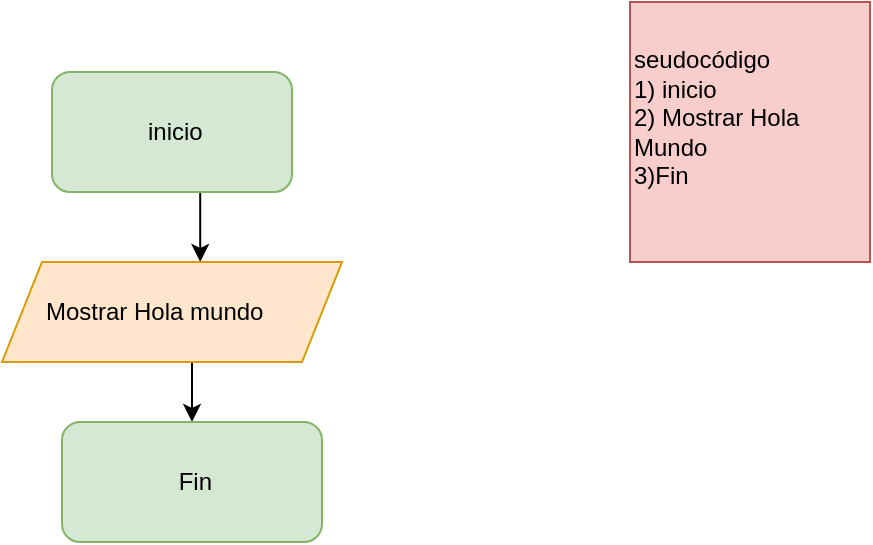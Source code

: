 <mxfile version="13.7.5" type="github">
  <diagram id="q69a2SAhFeMrS_nGpUyQ" name="Page-1">
    <mxGraphModel dx="526" dy="482" grid="1" gridSize="10" guides="1" tooltips="1" connect="1" arrows="1" fold="1" page="1" pageScale="1" pageWidth="827" pageHeight="1169" math="0" shadow="0">
      <root>
        <mxCell id="0" />
        <mxCell id="1" parent="0" />
        <mxCell id="ho8g8njOf52mbjShRIB9-1" value="&lt;font style=&quot;vertical-align: inherit&quot;&gt;&lt;font style=&quot;vertical-align: inherit&quot;&gt;&lt;font style=&quot;vertical-align: inherit&quot;&gt;&lt;font style=&quot;vertical-align: inherit&quot;&gt;seudocódigo &lt;/font&gt;&lt;/font&gt;&lt;br&gt;&lt;font style=&quot;vertical-align: inherit&quot;&gt;&lt;font style=&quot;vertical-align: inherit&quot;&gt;1) inicio &lt;/font&gt;&lt;/font&gt;&lt;br&gt;&lt;font style=&quot;vertical-align: inherit&quot;&gt;&lt;font style=&quot;vertical-align: inherit&quot;&gt;2) Mostrar Hola Mundo&lt;br&gt;&lt;/font&gt;&lt;/font&gt;&lt;font style=&quot;vertical-align: inherit&quot;&gt;&lt;font style=&quot;vertical-align: inherit&quot;&gt;3)Fin&lt;/font&gt;&lt;/font&gt;&lt;br&gt;&lt;br&gt;&lt;/font&gt;&lt;/font&gt;" style="rounded=0;whiteSpace=wrap;html=1;align=left;fillColor=#f8cecc;strokeColor=#b85450;" vertex="1" parent="1">
          <mxGeometry x="414" y="10" width="120" height="130" as="geometry" />
        </mxCell>
        <mxCell id="ho8g8njOf52mbjShRIB9-4" style="edgeStyle=orthogonalEdgeStyle;rounded=0;orthogonalLoop=1;jettySize=auto;html=1;exitX=0.5;exitY=1;exitDx=0;exitDy=0;entryX=0.583;entryY=0;entryDx=0;entryDy=0;entryPerimeter=0;" edge="1" parent="1" source="ho8g8njOf52mbjShRIB9-2" target="ho8g8njOf52mbjShRIB9-3">
          <mxGeometry relative="1" as="geometry" />
        </mxCell>
        <mxCell id="ho8g8njOf52mbjShRIB9-2" value="&amp;nbsp;inicio" style="rounded=1;whiteSpace=wrap;html=1;align=center;fillColor=#d5e8d4;strokeColor=#82b366;" vertex="1" parent="1">
          <mxGeometry x="125" y="45" width="120" height="60" as="geometry" />
        </mxCell>
        <mxCell id="ho8g8njOf52mbjShRIB9-7" style="edgeStyle=orthogonalEdgeStyle;rounded=0;orthogonalLoop=1;jettySize=auto;html=1;exitX=0.5;exitY=1;exitDx=0;exitDy=0;entryX=0.5;entryY=0;entryDx=0;entryDy=0;" edge="1" parent="1" source="ho8g8njOf52mbjShRIB9-3" target="ho8g8njOf52mbjShRIB9-5">
          <mxGeometry relative="1" as="geometry" />
        </mxCell>
        <mxCell id="ho8g8njOf52mbjShRIB9-3" value="&amp;nbsp; &amp;nbsp; &amp;nbsp; Mostrar Hola mundo" style="shape=parallelogram;perimeter=parallelogramPerimeter;whiteSpace=wrap;html=1;fixedSize=1;align=left;fillColor=#ffe6cc;strokeColor=#d79b00;" vertex="1" parent="1">
          <mxGeometry x="100" y="140" width="170" height="50" as="geometry" />
        </mxCell>
        <mxCell id="ho8g8njOf52mbjShRIB9-5" value="&amp;nbsp;Fin" style="rounded=1;whiteSpace=wrap;html=1;align=center;fillColor=#d5e8d4;strokeColor=#82b366;" vertex="1" parent="1">
          <mxGeometry x="130" y="220" width="130" height="60" as="geometry" />
        </mxCell>
      </root>
    </mxGraphModel>
  </diagram>
</mxfile>
